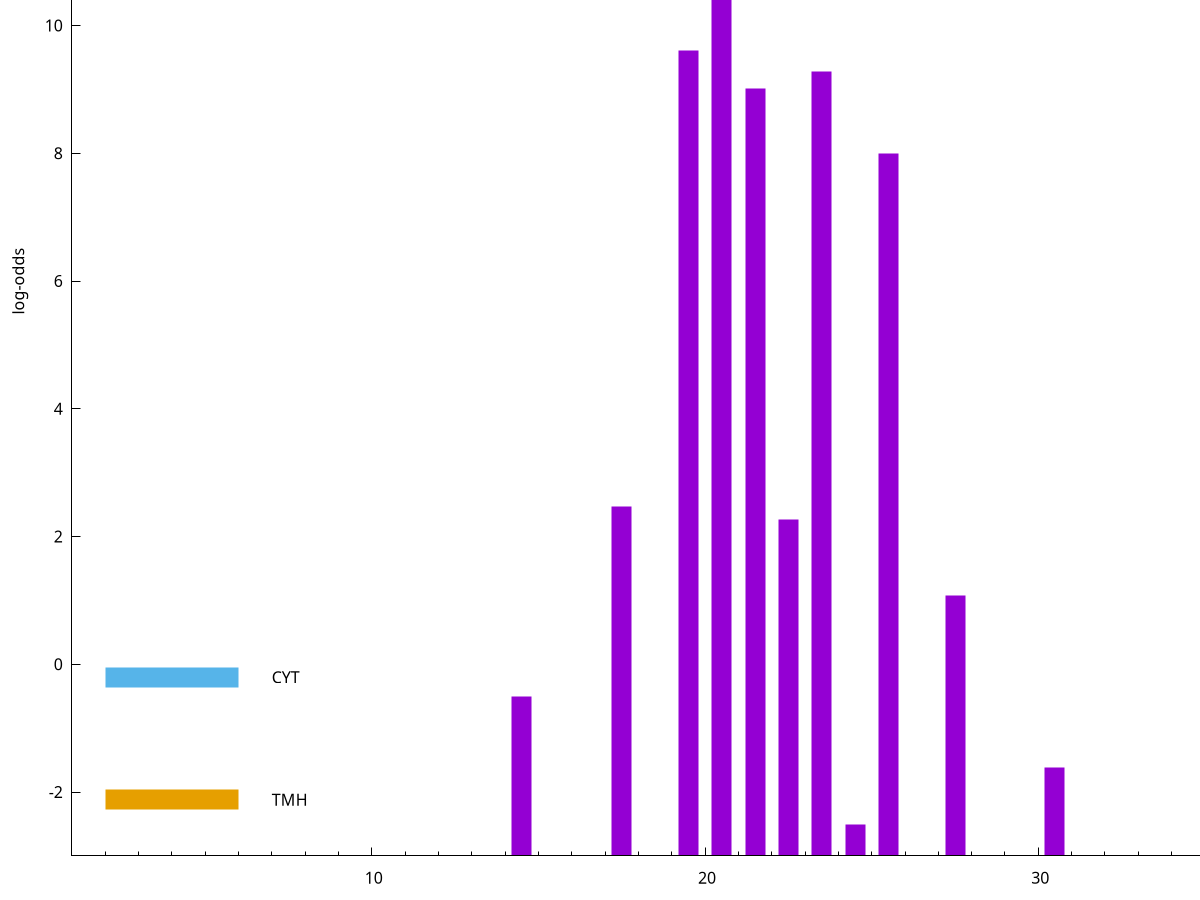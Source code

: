 set title "LipoP predictions for SRR5666458.gff"
set size 2., 1.4
set xrange [1:70] 
set mxtics 10
set yrange [-3:15]
set y2range [0:18]
set ylabel "log-odds"
set term postscript eps color solid "Helvetica" 30
set output "SRR5666458.gff11.eps"
set arrow from 2,13.3426 to 6,13.3426 nohead lt 1 lw 20
set label "SpI" at 7,13.3426
set arrow from 2,-0.200913 to 6,-0.200913 nohead lt 3 lw 20
set label "CYT" at 7,-0.200913
set arrow from 2,-2.11905 to 6,-2.11905 nohead lt 4 lw 20
set label "TMH" at 7,-2.11905
set arrow from 2,13.3426 to 6,13.3426 nohead lt 1 lw 20
set label "SpI" at 7,13.3426
# NOTE: The scores below are the log-odds scores with the threshold
# NOTE: subtracted (a hack to make gnuplot make the histogram all
# NOTE: look nice).
plot "-" axes x1y2 title "" with impulses lt 1 lw 20
20.500000 16.000600
19.500000 12.605450
23.500000 12.285460
21.500000 12.021140
25.500000 11.001290
17.500000 5.474460
22.500000 5.263170
27.500000 4.081430
14.500000 2.500066
30.500000 1.391460
24.500000 0.494760
e
exit
